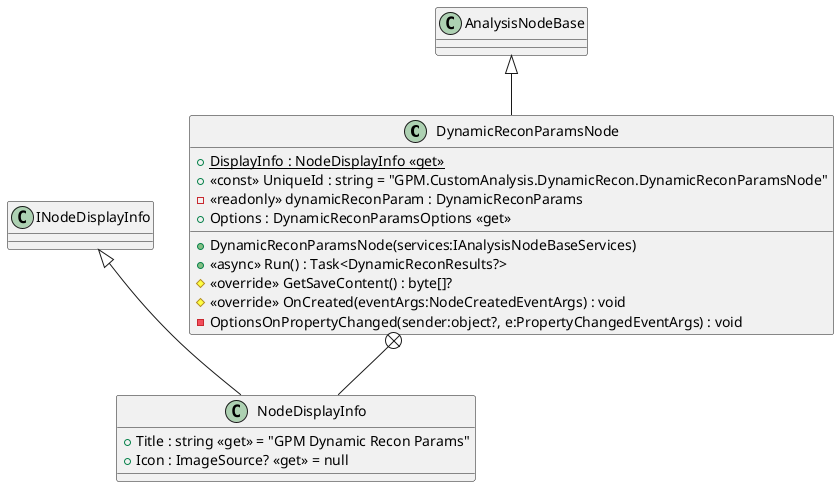 @startuml
class DynamicReconParamsNode {
    + {static} DisplayInfo : NodeDisplayInfo <<get>>
    + <<const>> UniqueId : string = "GPM.CustomAnalysis.DynamicRecon.DynamicReconParamsNode"
    - <<readonly>> dynamicReconParam : DynamicReconParams
    + Options : DynamicReconParamsOptions <<get>>
    + DynamicReconParamsNode(services:IAnalysisNodeBaseServices)
    + <<async>> Run() : Task<DynamicReconResults?>
    # <<override>> GetSaveContent() : byte[]?
    # <<override>> OnCreated(eventArgs:NodeCreatedEventArgs) : void
    - OptionsOnPropertyChanged(sender:object?, e:PropertyChangedEventArgs) : void
}
class NodeDisplayInfo {
    + Title : string <<get>> = "GPM Dynamic Recon Params"
    + Icon : ImageSource? <<get>> = null
}
AnalysisNodeBase <|-- DynamicReconParamsNode
DynamicReconParamsNode +-- NodeDisplayInfo
INodeDisplayInfo <|-- NodeDisplayInfo
@enduml
